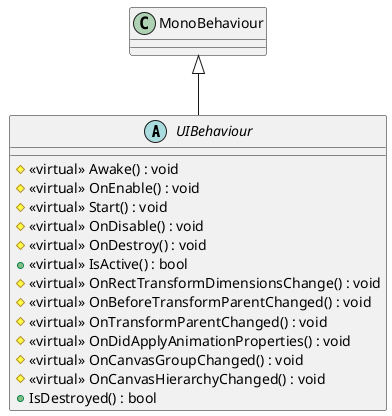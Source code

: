 @startuml
abstract class UIBehaviour {
    # <<virtual>> Awake() : void
    # <<virtual>> OnEnable() : void
    # <<virtual>> Start() : void
    # <<virtual>> OnDisable() : void
    # <<virtual>> OnDestroy() : void
    + <<virtual>> IsActive() : bool
    # <<virtual>> OnRectTransformDimensionsChange() : void
    # <<virtual>> OnBeforeTransformParentChanged() : void
    # <<virtual>> OnTransformParentChanged() : void
    # <<virtual>> OnDidApplyAnimationProperties() : void
    # <<virtual>> OnCanvasGroupChanged() : void
    # <<virtual>> OnCanvasHierarchyChanged() : void
    + IsDestroyed() : bool
}
MonoBehaviour <|-- UIBehaviour
@enduml
